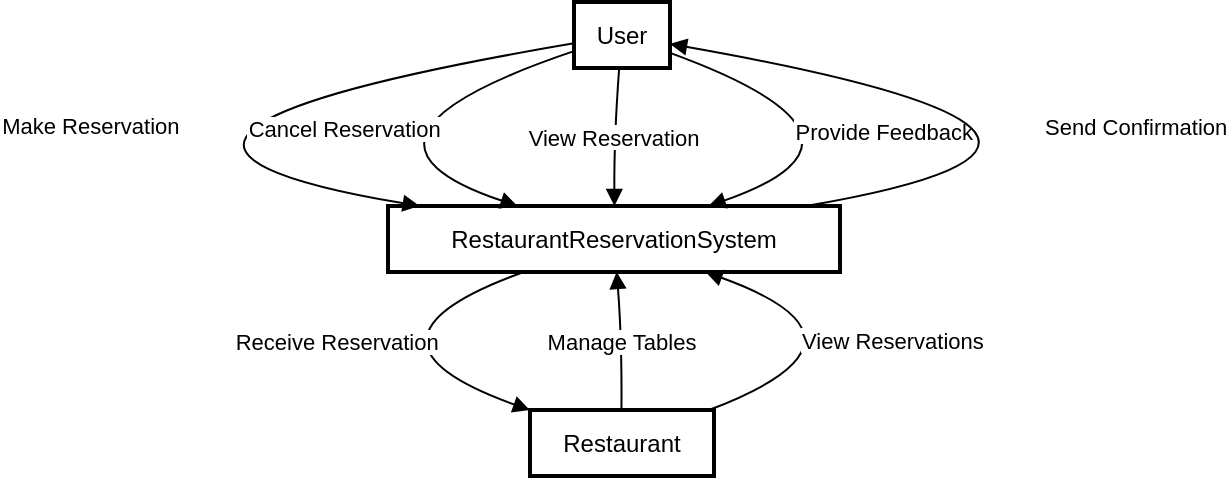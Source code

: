 <mxfile version="24.3.0" type="github">
  <diagram name="Page-1" id="6Ok6maOXptIN6Z3Hu8dl">
    <mxGraphModel dx="724" dy="384" grid="1" gridSize="10" guides="1" tooltips="1" connect="1" arrows="1" fold="1" page="1" pageScale="1" pageWidth="850" pageHeight="1100" math="0" shadow="0">
      <root>
        <mxCell id="0" />
        <mxCell id="1" parent="0" />
        <mxCell id="i7xS8jpJTbWO4TMDxhl_-1" value="User" style="whiteSpace=wrap;strokeWidth=2;" vertex="1" parent="1">
          <mxGeometry x="300" y="20" width="48" height="33" as="geometry" />
        </mxCell>
        <mxCell id="i7xS8jpJTbWO4TMDxhl_-2" value="RestaurantReservationSystem" style="whiteSpace=wrap;strokeWidth=2;" vertex="1" parent="1">
          <mxGeometry x="207" y="122" width="226" height="33" as="geometry" />
        </mxCell>
        <mxCell id="i7xS8jpJTbWO4TMDxhl_-3" value="Restaurant" style="whiteSpace=wrap;strokeWidth=2;" vertex="1" parent="1">
          <mxGeometry x="278" y="224" width="92" height="33" as="geometry" />
        </mxCell>
        <mxCell id="i7xS8jpJTbWO4TMDxhl_-4" value="Make Reservation" style="curved=1;startArrow=none;endArrow=block;exitX=-0.004;exitY=0.627;entryX=0.065;entryY=-0.006;rounded=0;" edge="1" parent="1" source="i7xS8jpJTbWO4TMDxhl_-1" target="i7xS8jpJTbWO4TMDxhl_-2">
          <mxGeometry relative="1" as="geometry">
            <Array as="points">
              <mxPoint x="20" y="88" />
            </Array>
          </mxGeometry>
        </mxCell>
        <mxCell id="i7xS8jpJTbWO4TMDxhl_-5" value="Cancel Reservation" style="curved=1;startArrow=none;endArrow=block;exitX=-0.004;exitY=0.747;entryX=0.284;entryY=-0.006;rounded=0;" edge="1" parent="1" source="i7xS8jpJTbWO4TMDxhl_-1" target="i7xS8jpJTbWO4TMDxhl_-2">
          <mxGeometry relative="1" as="geometry">
            <Array as="points">
              <mxPoint x="171" y="88" />
            </Array>
          </mxGeometry>
        </mxCell>
        <mxCell id="i7xS8jpJTbWO4TMDxhl_-6" value="View Reservation" style="curved=1;startArrow=none;endArrow=block;exitX=0.47;exitY=1.012;entryX=0.501;entryY=-0.006;rounded=0;" edge="1" parent="1" source="i7xS8jpJTbWO4TMDxhl_-1" target="i7xS8jpJTbWO4TMDxhl_-2">
          <mxGeometry relative="1" as="geometry">
            <Array as="points">
              <mxPoint x="320" y="88" />
            </Array>
          </mxGeometry>
        </mxCell>
        <mxCell id="i7xS8jpJTbWO4TMDxhl_-7" value="Provide Feedback" style="curved=1;startArrow=none;endArrow=block;exitX=0.991;exitY=0.766;entryX=0.712;entryY=-0.006;rounded=0;" edge="1" parent="1" source="i7xS8jpJTbWO4TMDxhl_-1" target="i7xS8jpJTbWO4TMDxhl_-2">
          <mxGeometry relative="1" as="geometry">
            <Array as="points">
              <mxPoint x="465" y="88" />
            </Array>
          </mxGeometry>
        </mxCell>
        <mxCell id="i7xS8jpJTbWO4TMDxhl_-8" value="Manage Tables" style="curved=1;startArrow=none;endArrow=block;exitX=0.497;exitY=-0.012;entryX=0.506;entryY=1.006;rounded=0;" edge="1" parent="1" source="i7xS8jpJTbWO4TMDxhl_-3" target="i7xS8jpJTbWO4TMDxhl_-2">
          <mxGeometry relative="1" as="geometry">
            <Array as="points">
              <mxPoint x="324" y="189" />
            </Array>
          </mxGeometry>
        </mxCell>
        <mxCell id="i7xS8jpJTbWO4TMDxhl_-9" value="View Reservations" style="curved=1;startArrow=none;endArrow=block;exitX=0.984;exitY=-0.012;entryX=0.705;entryY=1.006;rounded=0;" edge="1" parent="1" source="i7xS8jpJTbWO4TMDxhl_-3" target="i7xS8jpJTbWO4TMDxhl_-2">
          <mxGeometry relative="1" as="geometry">
            <Array as="points">
              <mxPoint x="460" y="189" />
            </Array>
          </mxGeometry>
        </mxCell>
        <mxCell id="i7xS8jpJTbWO4TMDxhl_-10" value="Send Confirmation" style="curved=1;startArrow=none;endArrow=block;exitX=0.929;exitY=-0.006;entryX=0.991;entryY=0.633;rounded=0;" edge="1" parent="1" source="i7xS8jpJTbWO4TMDxhl_-2" target="i7xS8jpJTbWO4TMDxhl_-1">
          <mxGeometry relative="1" as="geometry">
            <Array as="points">
              <mxPoint x="615" y="88" />
            </Array>
          </mxGeometry>
        </mxCell>
        <mxCell id="i7xS8jpJTbWO4TMDxhl_-11" value="Receive Reservation" style="curved=1;startArrow=none;endArrow=block;exitX=0.298;exitY=1.006;entryX=-0.004;entryY=-0.002;rounded=0;" edge="1" parent="1" source="i7xS8jpJTbWO4TMDxhl_-2" target="i7xS8jpJTbWO4TMDxhl_-3">
          <mxGeometry relative="1" as="geometry">
            <Array as="points">
              <mxPoint x="180" y="189" />
            </Array>
          </mxGeometry>
        </mxCell>
      </root>
    </mxGraphModel>
  </diagram>
</mxfile>
